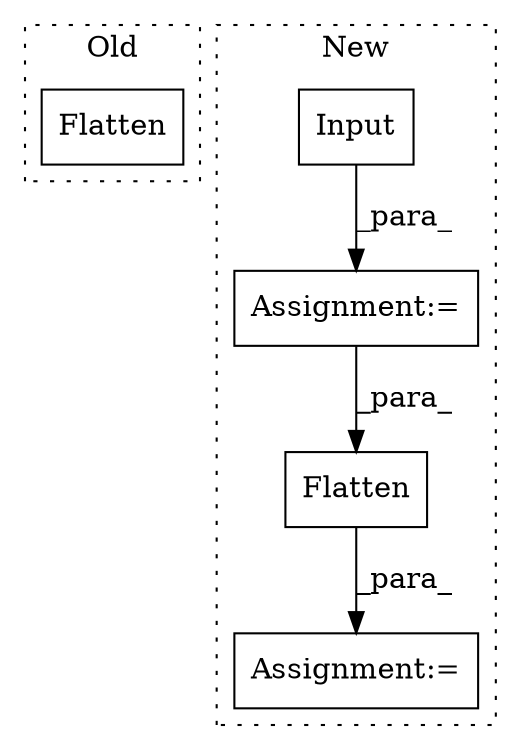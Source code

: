 digraph G {
subgraph cluster0 {
1 [label="Flatten" a="32" s="3805" l="9" shape="box"];
label = "Old";
style="dotted";
}
subgraph cluster1 {
2 [label="Flatten" a="32" s="4258,4279" l="8,1" shape="box"];
3 [label="Assignment:=" a="7" s="4492" l="1" shape="box"];
4 [label="Input" a="32" s="3756,3778" l="6,1" shape="box"];
5 [label="Assignment:=" a="7" s="4045" l="1" shape="box"];
label = "New";
style="dotted";
}
2 -> 3 [label="_para_"];
4 -> 5 [label="_para_"];
5 -> 2 [label="_para_"];
}